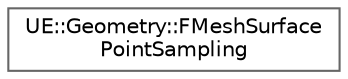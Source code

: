 digraph "Graphical Class Hierarchy"
{
 // INTERACTIVE_SVG=YES
 // LATEX_PDF_SIZE
  bgcolor="transparent";
  edge [fontname=Helvetica,fontsize=10,labelfontname=Helvetica,labelfontsize=10];
  node [fontname=Helvetica,fontsize=10,shape=box,height=0.2,width=0.4];
  rankdir="LR";
  Node0 [id="Node000000",label="UE::Geometry::FMeshSurface\lPointSampling",height=0.2,width=0.4,color="grey40", fillcolor="white", style="filled",URL="$d1/de1/classUE_1_1Geometry_1_1FMeshSurfacePointSampling.html",tooltip="FMeshSurfacePointSampling computes oriented point samples on the surface of a Mesh using various samp..."];
}
